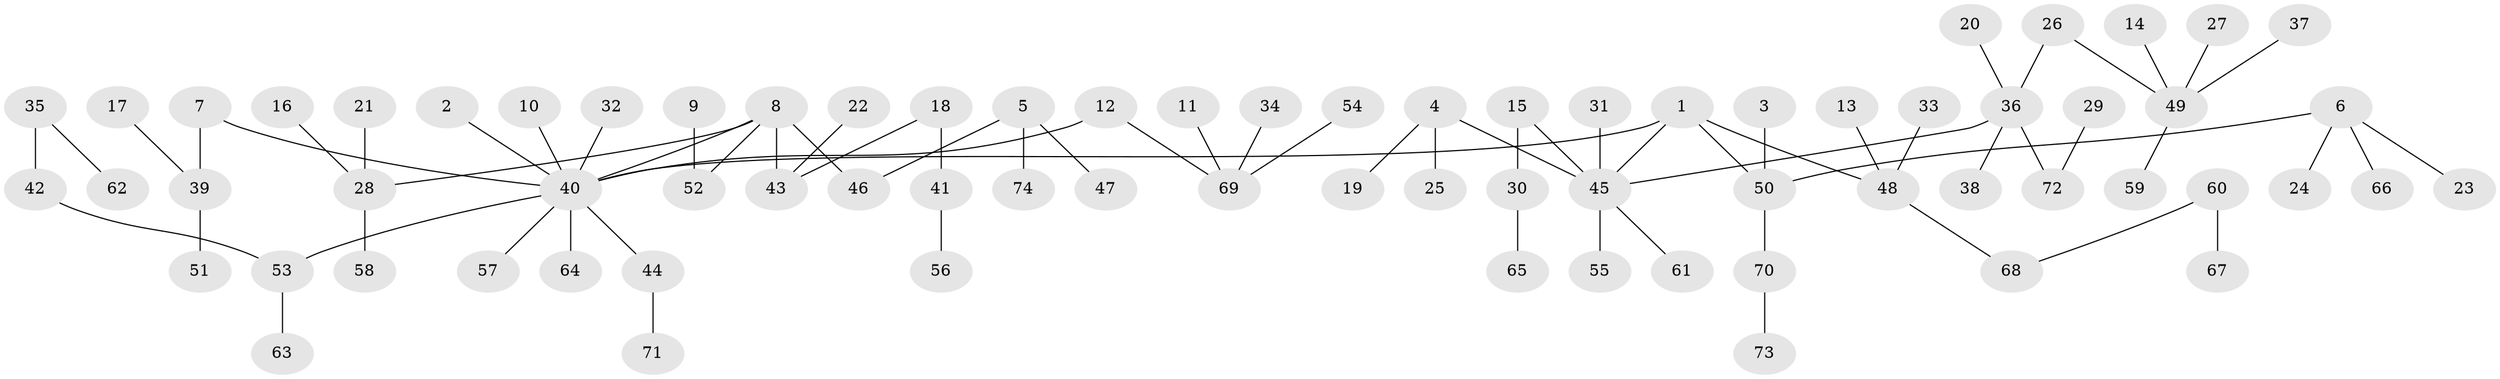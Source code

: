 // original degree distribution, {2: 0.25675675675675674, 4: 0.060810810810810814, 7: 0.02027027027027027, 5: 0.033783783783783786, 6: 0.02027027027027027, 3: 0.0945945945945946, 1: 0.5135135135135135}
// Generated by graph-tools (version 1.1) at 2025/26/03/09/25 03:26:24]
// undirected, 74 vertices, 73 edges
graph export_dot {
graph [start="1"]
  node [color=gray90,style=filled];
  1;
  2;
  3;
  4;
  5;
  6;
  7;
  8;
  9;
  10;
  11;
  12;
  13;
  14;
  15;
  16;
  17;
  18;
  19;
  20;
  21;
  22;
  23;
  24;
  25;
  26;
  27;
  28;
  29;
  30;
  31;
  32;
  33;
  34;
  35;
  36;
  37;
  38;
  39;
  40;
  41;
  42;
  43;
  44;
  45;
  46;
  47;
  48;
  49;
  50;
  51;
  52;
  53;
  54;
  55;
  56;
  57;
  58;
  59;
  60;
  61;
  62;
  63;
  64;
  65;
  66;
  67;
  68;
  69;
  70;
  71;
  72;
  73;
  74;
  1 -- 40 [weight=1.0];
  1 -- 45 [weight=1.0];
  1 -- 48 [weight=1.0];
  1 -- 50 [weight=1.0];
  2 -- 40 [weight=1.0];
  3 -- 50 [weight=1.0];
  4 -- 19 [weight=1.0];
  4 -- 25 [weight=1.0];
  4 -- 45 [weight=1.0];
  5 -- 46 [weight=1.0];
  5 -- 47 [weight=1.0];
  5 -- 74 [weight=1.0];
  6 -- 23 [weight=1.0];
  6 -- 24 [weight=1.0];
  6 -- 50 [weight=1.0];
  6 -- 66 [weight=1.0];
  7 -- 39 [weight=1.0];
  7 -- 40 [weight=1.0];
  8 -- 28 [weight=1.0];
  8 -- 40 [weight=1.0];
  8 -- 43 [weight=1.0];
  8 -- 46 [weight=1.0];
  8 -- 52 [weight=1.0];
  9 -- 52 [weight=1.0];
  10 -- 40 [weight=1.0];
  11 -- 69 [weight=1.0];
  12 -- 40 [weight=1.0];
  12 -- 69 [weight=1.0];
  13 -- 48 [weight=1.0];
  14 -- 49 [weight=1.0];
  15 -- 30 [weight=1.0];
  15 -- 45 [weight=1.0];
  16 -- 28 [weight=1.0];
  17 -- 39 [weight=1.0];
  18 -- 41 [weight=1.0];
  18 -- 43 [weight=1.0];
  20 -- 36 [weight=1.0];
  21 -- 28 [weight=1.0];
  22 -- 43 [weight=1.0];
  26 -- 36 [weight=1.0];
  26 -- 49 [weight=1.0];
  27 -- 49 [weight=1.0];
  28 -- 58 [weight=1.0];
  29 -- 72 [weight=1.0];
  30 -- 65 [weight=1.0];
  31 -- 45 [weight=1.0];
  32 -- 40 [weight=1.0];
  33 -- 48 [weight=1.0];
  34 -- 69 [weight=1.0];
  35 -- 42 [weight=1.0];
  35 -- 62 [weight=1.0];
  36 -- 38 [weight=1.0];
  36 -- 45 [weight=1.0];
  36 -- 72 [weight=1.0];
  37 -- 49 [weight=1.0];
  39 -- 51 [weight=1.0];
  40 -- 44 [weight=1.0];
  40 -- 53 [weight=1.0];
  40 -- 57 [weight=1.0];
  40 -- 64 [weight=1.0];
  41 -- 56 [weight=1.0];
  42 -- 53 [weight=1.0];
  44 -- 71 [weight=1.0];
  45 -- 55 [weight=1.0];
  45 -- 61 [weight=1.0];
  48 -- 68 [weight=1.0];
  49 -- 59 [weight=1.0];
  50 -- 70 [weight=1.0];
  53 -- 63 [weight=1.0];
  54 -- 69 [weight=1.0];
  60 -- 67 [weight=1.0];
  60 -- 68 [weight=1.0];
  70 -- 73 [weight=1.0];
}
